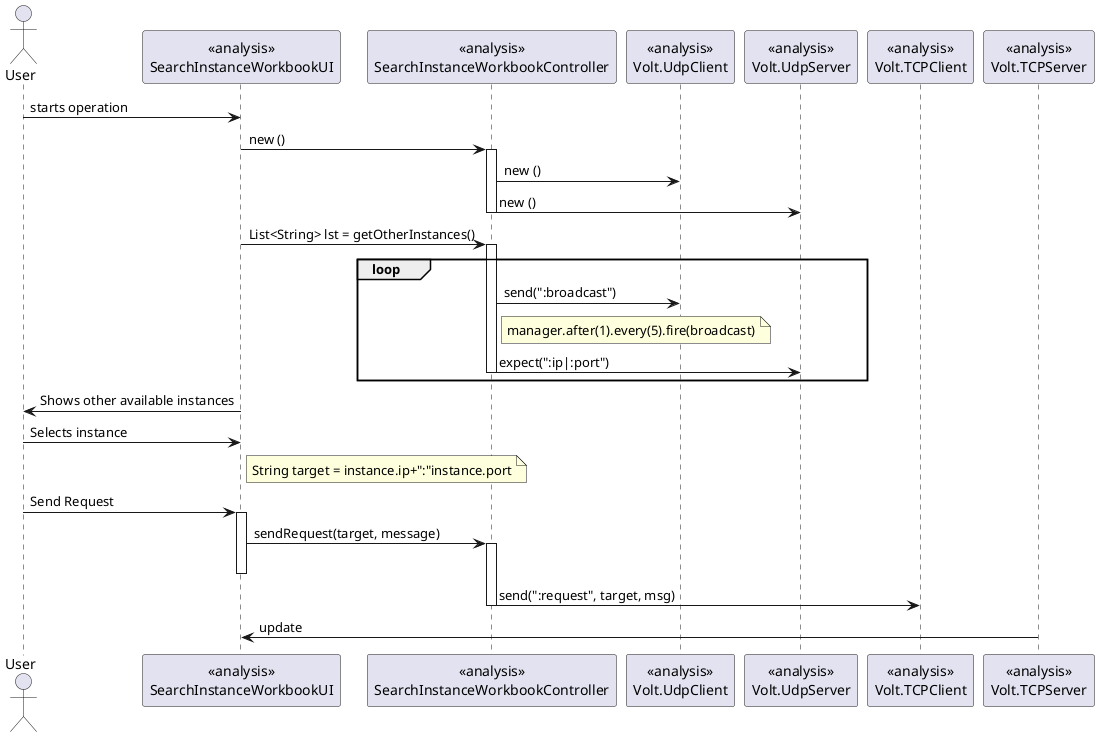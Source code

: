 @startuml doc-files/ipc_03.1_analysis.png

actor User
participant "<<analysis>>\nSearchInstanceWorkbookUI" as UI
participant "<<analysis>>\nSearchInstanceWorkbookController" as Control
participant "<<analysis>>\nVolt.UdpClient" as Volt.UdpClient
participant "<<analysis>>\nVolt.UdpServer" as Volt.UdpServer
participant "<<analysis>>\nVolt.TCPClient" as TCPClient
participant "<<analysis>>\nVolt.TCPServer" as TCPServer

User->UI: starts operation
UI->Control: new ()

activate Control
Control->Volt.UdpClient: new ()
Control->Volt.UdpServer: new ()
deactivate Control
UI->Control: List<String> lst = getOtherInstances()
loop
activate Control
Control->Volt.UdpClient: send(":broadcast")
note right of Control: manager.after(1).every(5).fire(broadcast)
Control->Volt.UdpServer: expect(":ip|:port")
deactivate Control
end
UI->User: Shows other available instances
User->UI: Selects instance
note right of UI: String target = instance.ip+":"instance.port
User->UI: Send Request
activate UI
UI->Control: sendRequest(target, message)
activate Control
deactivate UI
Control -> TCPClient : send(":request", target, msg)
deactivate Control
UI <- TCPServer: update

@enduml
